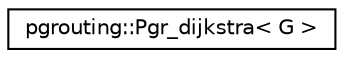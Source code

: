 digraph "Graphical Class Hierarchy"
{
 // LATEX_PDF_SIZE
  edge [fontname="Helvetica",fontsize="10",labelfontname="Helvetica",labelfontsize="10"];
  node [fontname="Helvetica",fontsize="10",shape=record];
  rankdir="LR";
  Node0 [label="pgrouting::Pgr_dijkstra\< G \>",height=0.2,width=0.4,color="black", fillcolor="white", style="filled",URL="$classpgrouting_1_1Pgr__dijkstra.html",tooltip=" "];
}
